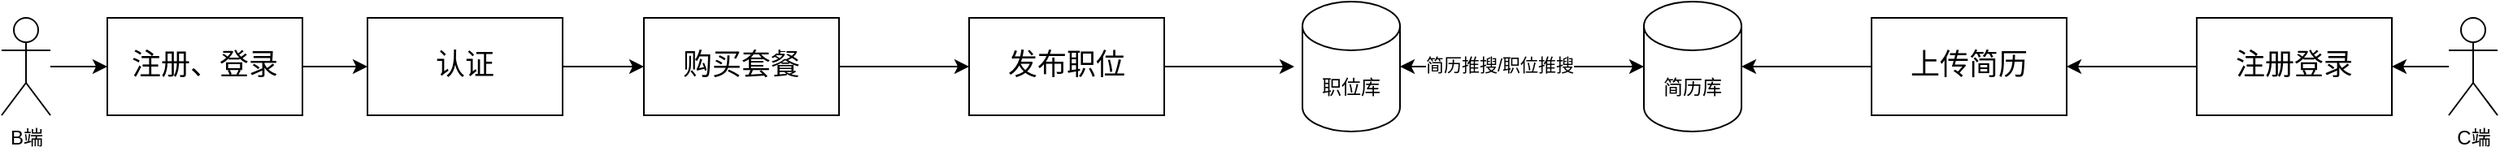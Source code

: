 <mxfile version="24.7.16">
  <diagram name="第 1 页" id="_J3dPSbUNi-rrp4ABNox">
    <mxGraphModel dx="1363" dy="724" grid="1" gridSize="10" guides="1" tooltips="1" connect="1" arrows="1" fold="1" page="1" pageScale="1" pageWidth="827" pageHeight="1169" math="0" shadow="0">
      <root>
        <mxCell id="0" />
        <mxCell id="1" parent="0" />
        <mxCell id="6hxKovEdgKeWJlxCs5ZZ-14" value="" style="edgeStyle=orthogonalEdgeStyle;rounded=0;orthogonalLoop=1;jettySize=auto;html=1;" edge="1" parent="1" source="6hxKovEdgKeWJlxCs5ZZ-1" target="6hxKovEdgKeWJlxCs5ZZ-13">
          <mxGeometry relative="1" as="geometry" />
        </mxCell>
        <mxCell id="6hxKovEdgKeWJlxCs5ZZ-1" value="B端" style="shape=umlActor;verticalLabelPosition=bottom;verticalAlign=top;html=1;outlineConnect=0;" vertex="1" parent="1">
          <mxGeometry x="150" y="190" width="30" height="60" as="geometry" />
        </mxCell>
        <mxCell id="6hxKovEdgKeWJlxCs5ZZ-24" value="" style="edgeStyle=orthogonalEdgeStyle;rounded=0;orthogonalLoop=1;jettySize=auto;html=1;" edge="1" parent="1" source="6hxKovEdgKeWJlxCs5ZZ-8">
          <mxGeometry relative="1" as="geometry">
            <mxPoint x="1620" y="220" as="targetPoint" />
          </mxGeometry>
        </mxCell>
        <mxCell id="6hxKovEdgKeWJlxCs5ZZ-8" value="C端" style="shape=umlActor;verticalLabelPosition=bottom;verticalAlign=top;html=1;outlineConnect=0;" vertex="1" parent="1">
          <mxGeometry x="1655" y="190" width="30" height="60" as="geometry" />
        </mxCell>
        <mxCell id="6hxKovEdgKeWJlxCs5ZZ-18" value="" style="edgeStyle=orthogonalEdgeStyle;rounded=0;orthogonalLoop=1;jettySize=auto;html=1;" edge="1" parent="1" source="6hxKovEdgKeWJlxCs5ZZ-13" target="6hxKovEdgKeWJlxCs5ZZ-17">
          <mxGeometry relative="1" as="geometry" />
        </mxCell>
        <mxCell id="6hxKovEdgKeWJlxCs5ZZ-13" value="&lt;p&gt;&lt;font style=&quot;font-size: 18px;&quot;&gt;注册、登录&lt;/font&gt;&lt;/p&gt;" style="whiteSpace=wrap;html=1;verticalAlign=top;" vertex="1" parent="1">
          <mxGeometry x="215" y="190" width="120" height="60" as="geometry" />
        </mxCell>
        <mxCell id="6hxKovEdgKeWJlxCs5ZZ-22" value="" style="edgeStyle=orthogonalEdgeStyle;rounded=0;orthogonalLoop=1;jettySize=auto;html=1;" edge="1" parent="1" source="6hxKovEdgKeWJlxCs5ZZ-17" target="6hxKovEdgKeWJlxCs5ZZ-21">
          <mxGeometry relative="1" as="geometry" />
        </mxCell>
        <mxCell id="6hxKovEdgKeWJlxCs5ZZ-17" value="&lt;p&gt;&lt;font style=&quot;font-size: 18px;&quot;&gt;认证&lt;/font&gt;&lt;/p&gt;" style="whiteSpace=wrap;html=1;verticalAlign=top;" vertex="1" parent="1">
          <mxGeometry x="375" y="190" width="120" height="60" as="geometry" />
        </mxCell>
        <mxCell id="6hxKovEdgKeWJlxCs5ZZ-29" value="" style="edgeStyle=orthogonalEdgeStyle;rounded=0;orthogonalLoop=1;jettySize=auto;html=1;" edge="1" parent="1" source="6hxKovEdgKeWJlxCs5ZZ-21" target="6hxKovEdgKeWJlxCs5ZZ-28">
          <mxGeometry relative="1" as="geometry" />
        </mxCell>
        <mxCell id="6hxKovEdgKeWJlxCs5ZZ-21" value="&lt;p&gt;&lt;span style=&quot;font-size: 18px;&quot;&gt;购买套餐&lt;/span&gt;&lt;/p&gt;" style="whiteSpace=wrap;html=1;verticalAlign=top;" vertex="1" parent="1">
          <mxGeometry x="545" y="190" width="120" height="60" as="geometry" />
        </mxCell>
        <mxCell id="6hxKovEdgKeWJlxCs5ZZ-27" value="" style="edgeStyle=orthogonalEdgeStyle;rounded=0;orthogonalLoop=1;jettySize=auto;html=1;" edge="1" parent="1" source="6hxKovEdgKeWJlxCs5ZZ-25">
          <mxGeometry relative="1" as="geometry">
            <mxPoint x="1420" y="220" as="targetPoint" />
          </mxGeometry>
        </mxCell>
        <mxCell id="6hxKovEdgKeWJlxCs5ZZ-25" value="&lt;p&gt;&lt;span style=&quot;font-size: 18px;&quot;&gt;注册登录&lt;/span&gt;&lt;/p&gt;" style="whiteSpace=wrap;html=1;verticalAlign=top;" vertex="1" parent="1">
          <mxGeometry x="1500" y="190" width="120" height="60" as="geometry" />
        </mxCell>
        <mxCell id="6hxKovEdgKeWJlxCs5ZZ-31" value="" style="edgeStyle=orthogonalEdgeStyle;rounded=0;orthogonalLoop=1;jettySize=auto;html=1;" edge="1" parent="1" source="6hxKovEdgKeWJlxCs5ZZ-26">
          <mxGeometry relative="1" as="geometry">
            <mxPoint x="1220" y="220" as="targetPoint" />
          </mxGeometry>
        </mxCell>
        <mxCell id="6hxKovEdgKeWJlxCs5ZZ-26" value="&lt;p&gt;&lt;span style=&quot;font-size: 18px;&quot;&gt;上传简历&lt;/span&gt;&lt;/p&gt;" style="whiteSpace=wrap;html=1;verticalAlign=top;" vertex="1" parent="1">
          <mxGeometry x="1300" y="190" width="120" height="60" as="geometry" />
        </mxCell>
        <mxCell id="6hxKovEdgKeWJlxCs5ZZ-33" value="" style="edgeStyle=orthogonalEdgeStyle;rounded=0;orthogonalLoop=1;jettySize=auto;html=1;" edge="1" parent="1" source="6hxKovEdgKeWJlxCs5ZZ-28">
          <mxGeometry relative="1" as="geometry">
            <mxPoint x="945" y="220" as="targetPoint" />
          </mxGeometry>
        </mxCell>
        <mxCell id="6hxKovEdgKeWJlxCs5ZZ-28" value="&lt;p&gt;&lt;span style=&quot;font-size: 18px;&quot;&gt;发布职位&lt;/span&gt;&lt;/p&gt;" style="whiteSpace=wrap;html=1;verticalAlign=top;" vertex="1" parent="1">
          <mxGeometry x="745" y="190" width="120" height="60" as="geometry" />
        </mxCell>
        <mxCell id="6hxKovEdgKeWJlxCs5ZZ-36" value="" style="edgeStyle=orthogonalEdgeStyle;rounded=0;orthogonalLoop=1;jettySize=auto;html=1;" edge="1" parent="1" source="6hxKovEdgKeWJlxCs5ZZ-34" target="6hxKovEdgKeWJlxCs5ZZ-35">
          <mxGeometry relative="1" as="geometry" />
        </mxCell>
        <mxCell id="6hxKovEdgKeWJlxCs5ZZ-34" value="职位库" style="shape=cylinder3;whiteSpace=wrap;html=1;boundedLbl=1;backgroundOutline=1;size=15;" vertex="1" parent="1">
          <mxGeometry x="950" y="180" width="60" height="80" as="geometry" />
        </mxCell>
        <mxCell id="6hxKovEdgKeWJlxCs5ZZ-37" value="" style="edgeStyle=orthogonalEdgeStyle;rounded=0;orthogonalLoop=1;jettySize=auto;html=1;" edge="1" parent="1" source="6hxKovEdgKeWJlxCs5ZZ-35" target="6hxKovEdgKeWJlxCs5ZZ-34">
          <mxGeometry relative="1" as="geometry" />
        </mxCell>
        <mxCell id="6hxKovEdgKeWJlxCs5ZZ-38" value="简历推搜/职位推搜" style="edgeLabel;html=1;align=center;verticalAlign=middle;resizable=0;points=[];" vertex="1" connectable="0" parent="6hxKovEdgKeWJlxCs5ZZ-37">
          <mxGeometry x="0.186" y="-1" relative="1" as="geometry">
            <mxPoint as="offset" />
          </mxGeometry>
        </mxCell>
        <mxCell id="6hxKovEdgKeWJlxCs5ZZ-35" value="简历库" style="shape=cylinder3;whiteSpace=wrap;html=1;boundedLbl=1;backgroundOutline=1;size=15;" vertex="1" parent="1">
          <mxGeometry x="1160" y="180" width="60" height="80" as="geometry" />
        </mxCell>
      </root>
    </mxGraphModel>
  </diagram>
</mxfile>
